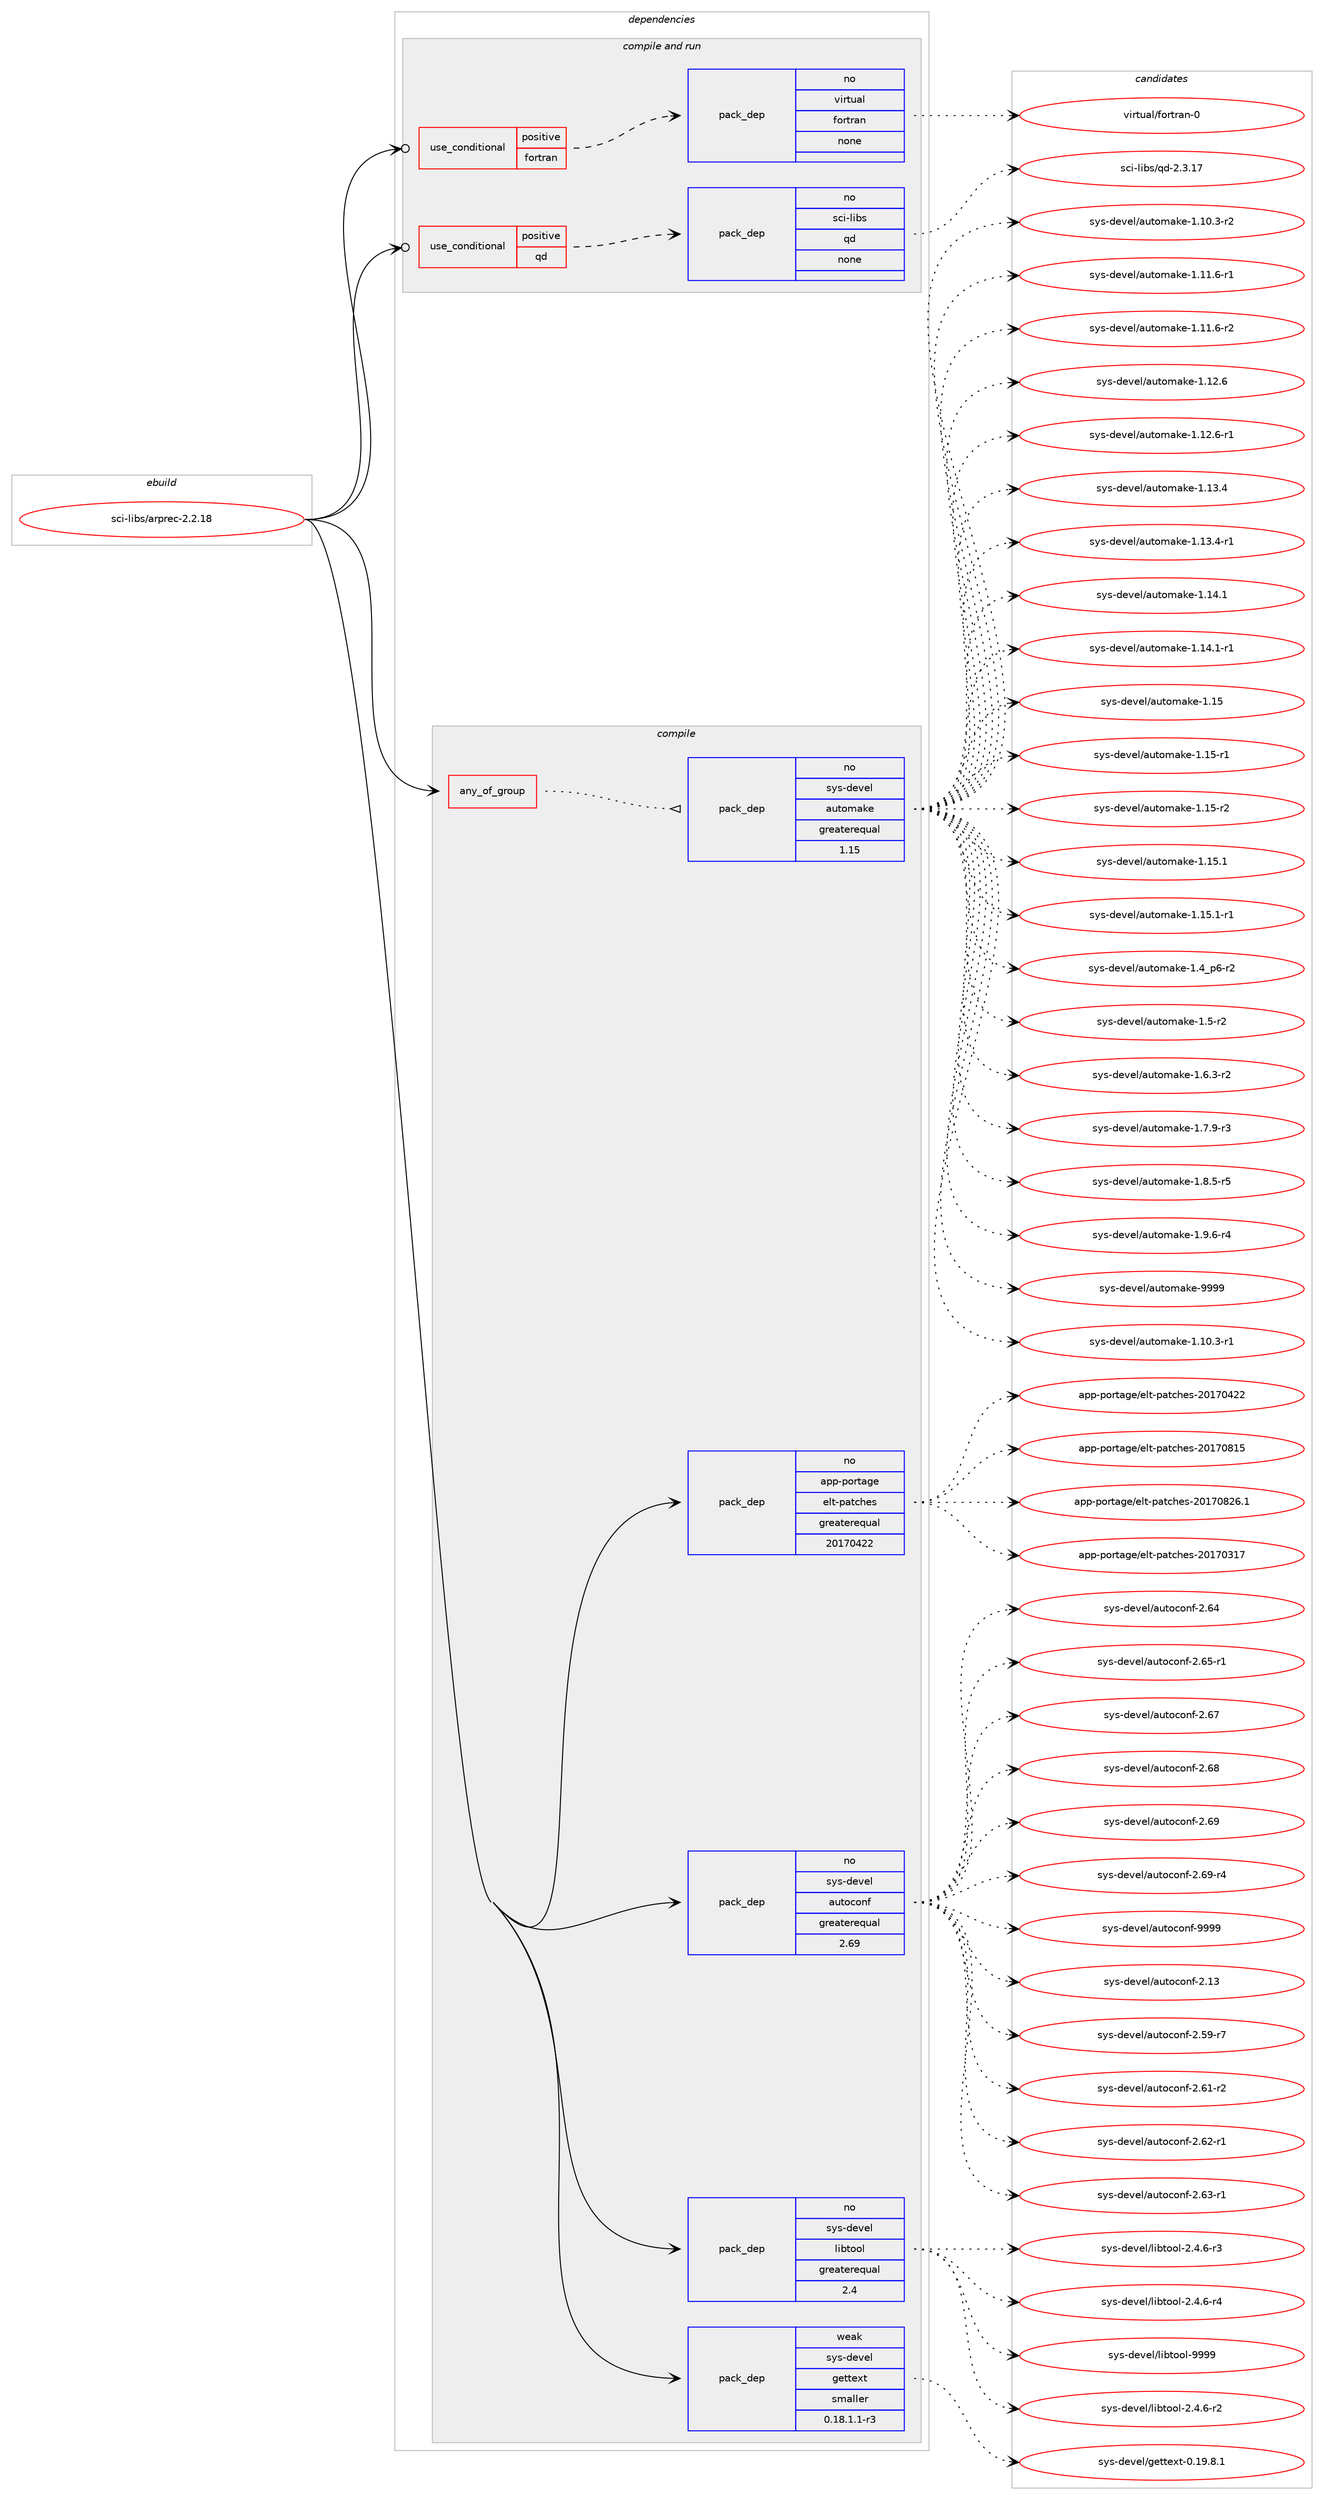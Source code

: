 digraph prolog {

# *************
# Graph options
# *************

newrank=true;
concentrate=true;
compound=true;
graph [rankdir=LR,fontname=Helvetica,fontsize=10,ranksep=1.5];#, ranksep=2.5, nodesep=0.2];
edge  [arrowhead=vee];
node  [fontname=Helvetica,fontsize=10];

# **********
# The ebuild
# **********

subgraph cluster_leftcol {
color=gray;
rank=same;
label=<<i>ebuild</i>>;
id [label="sci-libs/arprec-2.2.18", color=red, width=4, href="../sci-libs/arprec-2.2.18.svg"];
}

# ****************
# The dependencies
# ****************

subgraph cluster_midcol {
color=gray;
label=<<i>dependencies</i>>;
subgraph cluster_compile {
fillcolor="#eeeeee";
style=filled;
label=<<i>compile</i>>;
subgraph any7583 {
dependency450150 [label=<<TABLE BORDER="0" CELLBORDER="1" CELLSPACING="0" CELLPADDING="4"><TR><TD CELLPADDING="10">any_of_group</TD></TR></TABLE>>, shape=none, color=red];subgraph pack332131 {
dependency450151 [label=<<TABLE BORDER="0" CELLBORDER="1" CELLSPACING="0" CELLPADDING="4" WIDTH="220"><TR><TD ROWSPAN="6" CELLPADDING="30">pack_dep</TD></TR><TR><TD WIDTH="110">no</TD></TR><TR><TD>sys-devel</TD></TR><TR><TD>automake</TD></TR><TR><TD>greaterequal</TD></TR><TR><TD>1.15</TD></TR></TABLE>>, shape=none, color=blue];
}
dependency450150:e -> dependency450151:w [weight=20,style="dotted",arrowhead="oinv"];
}
id:e -> dependency450150:w [weight=20,style="solid",arrowhead="vee"];
subgraph pack332132 {
dependency450152 [label=<<TABLE BORDER="0" CELLBORDER="1" CELLSPACING="0" CELLPADDING="4" WIDTH="220"><TR><TD ROWSPAN="6" CELLPADDING="30">pack_dep</TD></TR><TR><TD WIDTH="110">no</TD></TR><TR><TD>app-portage</TD></TR><TR><TD>elt-patches</TD></TR><TR><TD>greaterequal</TD></TR><TR><TD>20170422</TD></TR></TABLE>>, shape=none, color=blue];
}
id:e -> dependency450152:w [weight=20,style="solid",arrowhead="vee"];
subgraph pack332133 {
dependency450153 [label=<<TABLE BORDER="0" CELLBORDER="1" CELLSPACING="0" CELLPADDING="4" WIDTH="220"><TR><TD ROWSPAN="6" CELLPADDING="30">pack_dep</TD></TR><TR><TD WIDTH="110">no</TD></TR><TR><TD>sys-devel</TD></TR><TR><TD>autoconf</TD></TR><TR><TD>greaterequal</TD></TR><TR><TD>2.69</TD></TR></TABLE>>, shape=none, color=blue];
}
id:e -> dependency450153:w [weight=20,style="solid",arrowhead="vee"];
subgraph pack332134 {
dependency450154 [label=<<TABLE BORDER="0" CELLBORDER="1" CELLSPACING="0" CELLPADDING="4" WIDTH="220"><TR><TD ROWSPAN="6" CELLPADDING="30">pack_dep</TD></TR><TR><TD WIDTH="110">no</TD></TR><TR><TD>sys-devel</TD></TR><TR><TD>libtool</TD></TR><TR><TD>greaterequal</TD></TR><TR><TD>2.4</TD></TR></TABLE>>, shape=none, color=blue];
}
id:e -> dependency450154:w [weight=20,style="solid",arrowhead="vee"];
subgraph pack332135 {
dependency450155 [label=<<TABLE BORDER="0" CELLBORDER="1" CELLSPACING="0" CELLPADDING="4" WIDTH="220"><TR><TD ROWSPAN="6" CELLPADDING="30">pack_dep</TD></TR><TR><TD WIDTH="110">weak</TD></TR><TR><TD>sys-devel</TD></TR><TR><TD>gettext</TD></TR><TR><TD>smaller</TD></TR><TR><TD>0.18.1.1-r3</TD></TR></TABLE>>, shape=none, color=blue];
}
id:e -> dependency450155:w [weight=20,style="solid",arrowhead="vee"];
}
subgraph cluster_compileandrun {
fillcolor="#eeeeee";
style=filled;
label=<<i>compile and run</i>>;
subgraph cond110187 {
dependency450156 [label=<<TABLE BORDER="0" CELLBORDER="1" CELLSPACING="0" CELLPADDING="4"><TR><TD ROWSPAN="3" CELLPADDING="10">use_conditional</TD></TR><TR><TD>positive</TD></TR><TR><TD>fortran</TD></TR></TABLE>>, shape=none, color=red];
subgraph pack332136 {
dependency450157 [label=<<TABLE BORDER="0" CELLBORDER="1" CELLSPACING="0" CELLPADDING="4" WIDTH="220"><TR><TD ROWSPAN="6" CELLPADDING="30">pack_dep</TD></TR><TR><TD WIDTH="110">no</TD></TR><TR><TD>virtual</TD></TR><TR><TD>fortran</TD></TR><TR><TD>none</TD></TR><TR><TD></TD></TR></TABLE>>, shape=none, color=blue];
}
dependency450156:e -> dependency450157:w [weight=20,style="dashed",arrowhead="vee"];
}
id:e -> dependency450156:w [weight=20,style="solid",arrowhead="odotvee"];
subgraph cond110188 {
dependency450158 [label=<<TABLE BORDER="0" CELLBORDER="1" CELLSPACING="0" CELLPADDING="4"><TR><TD ROWSPAN="3" CELLPADDING="10">use_conditional</TD></TR><TR><TD>positive</TD></TR><TR><TD>qd</TD></TR></TABLE>>, shape=none, color=red];
subgraph pack332137 {
dependency450159 [label=<<TABLE BORDER="0" CELLBORDER="1" CELLSPACING="0" CELLPADDING="4" WIDTH="220"><TR><TD ROWSPAN="6" CELLPADDING="30">pack_dep</TD></TR><TR><TD WIDTH="110">no</TD></TR><TR><TD>sci-libs</TD></TR><TR><TD>qd</TD></TR><TR><TD>none</TD></TR><TR><TD></TD></TR></TABLE>>, shape=none, color=blue];
}
dependency450158:e -> dependency450159:w [weight=20,style="dashed",arrowhead="vee"];
}
id:e -> dependency450158:w [weight=20,style="solid",arrowhead="odotvee"];
}
subgraph cluster_run {
fillcolor="#eeeeee";
style=filled;
label=<<i>run</i>>;
}
}

# **************
# The candidates
# **************

subgraph cluster_choices {
rank=same;
color=gray;
label=<<i>candidates</i>>;

subgraph choice332131 {
color=black;
nodesep=1;
choice11512111545100101118101108479711711611110997107101454946494846514511449 [label="sys-devel/automake-1.10.3-r1", color=red, width=4,href="../sys-devel/automake-1.10.3-r1.svg"];
choice11512111545100101118101108479711711611110997107101454946494846514511450 [label="sys-devel/automake-1.10.3-r2", color=red, width=4,href="../sys-devel/automake-1.10.3-r2.svg"];
choice11512111545100101118101108479711711611110997107101454946494946544511449 [label="sys-devel/automake-1.11.6-r1", color=red, width=4,href="../sys-devel/automake-1.11.6-r1.svg"];
choice11512111545100101118101108479711711611110997107101454946494946544511450 [label="sys-devel/automake-1.11.6-r2", color=red, width=4,href="../sys-devel/automake-1.11.6-r2.svg"];
choice1151211154510010111810110847971171161111099710710145494649504654 [label="sys-devel/automake-1.12.6", color=red, width=4,href="../sys-devel/automake-1.12.6.svg"];
choice11512111545100101118101108479711711611110997107101454946495046544511449 [label="sys-devel/automake-1.12.6-r1", color=red, width=4,href="../sys-devel/automake-1.12.6-r1.svg"];
choice1151211154510010111810110847971171161111099710710145494649514652 [label="sys-devel/automake-1.13.4", color=red, width=4,href="../sys-devel/automake-1.13.4.svg"];
choice11512111545100101118101108479711711611110997107101454946495146524511449 [label="sys-devel/automake-1.13.4-r1", color=red, width=4,href="../sys-devel/automake-1.13.4-r1.svg"];
choice1151211154510010111810110847971171161111099710710145494649524649 [label="sys-devel/automake-1.14.1", color=red, width=4,href="../sys-devel/automake-1.14.1.svg"];
choice11512111545100101118101108479711711611110997107101454946495246494511449 [label="sys-devel/automake-1.14.1-r1", color=red, width=4,href="../sys-devel/automake-1.14.1-r1.svg"];
choice115121115451001011181011084797117116111109971071014549464953 [label="sys-devel/automake-1.15", color=red, width=4,href="../sys-devel/automake-1.15.svg"];
choice1151211154510010111810110847971171161111099710710145494649534511449 [label="sys-devel/automake-1.15-r1", color=red, width=4,href="../sys-devel/automake-1.15-r1.svg"];
choice1151211154510010111810110847971171161111099710710145494649534511450 [label="sys-devel/automake-1.15-r2", color=red, width=4,href="../sys-devel/automake-1.15-r2.svg"];
choice1151211154510010111810110847971171161111099710710145494649534649 [label="sys-devel/automake-1.15.1", color=red, width=4,href="../sys-devel/automake-1.15.1.svg"];
choice11512111545100101118101108479711711611110997107101454946495346494511449 [label="sys-devel/automake-1.15.1-r1", color=red, width=4,href="../sys-devel/automake-1.15.1-r1.svg"];
choice115121115451001011181011084797117116111109971071014549465295112544511450 [label="sys-devel/automake-1.4_p6-r2", color=red, width=4,href="../sys-devel/automake-1.4_p6-r2.svg"];
choice11512111545100101118101108479711711611110997107101454946534511450 [label="sys-devel/automake-1.5-r2", color=red, width=4,href="../sys-devel/automake-1.5-r2.svg"];
choice115121115451001011181011084797117116111109971071014549465446514511450 [label="sys-devel/automake-1.6.3-r2", color=red, width=4,href="../sys-devel/automake-1.6.3-r2.svg"];
choice115121115451001011181011084797117116111109971071014549465546574511451 [label="sys-devel/automake-1.7.9-r3", color=red, width=4,href="../sys-devel/automake-1.7.9-r3.svg"];
choice115121115451001011181011084797117116111109971071014549465646534511453 [label="sys-devel/automake-1.8.5-r5", color=red, width=4,href="../sys-devel/automake-1.8.5-r5.svg"];
choice115121115451001011181011084797117116111109971071014549465746544511452 [label="sys-devel/automake-1.9.6-r4", color=red, width=4,href="../sys-devel/automake-1.9.6-r4.svg"];
choice115121115451001011181011084797117116111109971071014557575757 [label="sys-devel/automake-9999", color=red, width=4,href="../sys-devel/automake-9999.svg"];
dependency450151:e -> choice11512111545100101118101108479711711611110997107101454946494846514511449:w [style=dotted,weight="100"];
dependency450151:e -> choice11512111545100101118101108479711711611110997107101454946494846514511450:w [style=dotted,weight="100"];
dependency450151:e -> choice11512111545100101118101108479711711611110997107101454946494946544511449:w [style=dotted,weight="100"];
dependency450151:e -> choice11512111545100101118101108479711711611110997107101454946494946544511450:w [style=dotted,weight="100"];
dependency450151:e -> choice1151211154510010111810110847971171161111099710710145494649504654:w [style=dotted,weight="100"];
dependency450151:e -> choice11512111545100101118101108479711711611110997107101454946495046544511449:w [style=dotted,weight="100"];
dependency450151:e -> choice1151211154510010111810110847971171161111099710710145494649514652:w [style=dotted,weight="100"];
dependency450151:e -> choice11512111545100101118101108479711711611110997107101454946495146524511449:w [style=dotted,weight="100"];
dependency450151:e -> choice1151211154510010111810110847971171161111099710710145494649524649:w [style=dotted,weight="100"];
dependency450151:e -> choice11512111545100101118101108479711711611110997107101454946495246494511449:w [style=dotted,weight="100"];
dependency450151:e -> choice115121115451001011181011084797117116111109971071014549464953:w [style=dotted,weight="100"];
dependency450151:e -> choice1151211154510010111810110847971171161111099710710145494649534511449:w [style=dotted,weight="100"];
dependency450151:e -> choice1151211154510010111810110847971171161111099710710145494649534511450:w [style=dotted,weight="100"];
dependency450151:e -> choice1151211154510010111810110847971171161111099710710145494649534649:w [style=dotted,weight="100"];
dependency450151:e -> choice11512111545100101118101108479711711611110997107101454946495346494511449:w [style=dotted,weight="100"];
dependency450151:e -> choice115121115451001011181011084797117116111109971071014549465295112544511450:w [style=dotted,weight="100"];
dependency450151:e -> choice11512111545100101118101108479711711611110997107101454946534511450:w [style=dotted,weight="100"];
dependency450151:e -> choice115121115451001011181011084797117116111109971071014549465446514511450:w [style=dotted,weight="100"];
dependency450151:e -> choice115121115451001011181011084797117116111109971071014549465546574511451:w [style=dotted,weight="100"];
dependency450151:e -> choice115121115451001011181011084797117116111109971071014549465646534511453:w [style=dotted,weight="100"];
dependency450151:e -> choice115121115451001011181011084797117116111109971071014549465746544511452:w [style=dotted,weight="100"];
dependency450151:e -> choice115121115451001011181011084797117116111109971071014557575757:w [style=dotted,weight="100"];
}
subgraph choice332132 {
color=black;
nodesep=1;
choice97112112451121111141169710310147101108116451129711699104101115455048495548514955 [label="app-portage/elt-patches-20170317", color=red, width=4,href="../app-portage/elt-patches-20170317.svg"];
choice97112112451121111141169710310147101108116451129711699104101115455048495548525050 [label="app-portage/elt-patches-20170422", color=red, width=4,href="../app-portage/elt-patches-20170422.svg"];
choice97112112451121111141169710310147101108116451129711699104101115455048495548564953 [label="app-portage/elt-patches-20170815", color=red, width=4,href="../app-portage/elt-patches-20170815.svg"];
choice971121124511211111411697103101471011081164511297116991041011154550484955485650544649 [label="app-portage/elt-patches-20170826.1", color=red, width=4,href="../app-portage/elt-patches-20170826.1.svg"];
dependency450152:e -> choice97112112451121111141169710310147101108116451129711699104101115455048495548514955:w [style=dotted,weight="100"];
dependency450152:e -> choice97112112451121111141169710310147101108116451129711699104101115455048495548525050:w [style=dotted,weight="100"];
dependency450152:e -> choice97112112451121111141169710310147101108116451129711699104101115455048495548564953:w [style=dotted,weight="100"];
dependency450152:e -> choice971121124511211111411697103101471011081164511297116991041011154550484955485650544649:w [style=dotted,weight="100"];
}
subgraph choice332133 {
color=black;
nodesep=1;
choice115121115451001011181011084797117116111991111101024550464951 [label="sys-devel/autoconf-2.13", color=red, width=4,href="../sys-devel/autoconf-2.13.svg"];
choice1151211154510010111810110847971171161119911111010245504653574511455 [label="sys-devel/autoconf-2.59-r7", color=red, width=4,href="../sys-devel/autoconf-2.59-r7.svg"];
choice1151211154510010111810110847971171161119911111010245504654494511450 [label="sys-devel/autoconf-2.61-r2", color=red, width=4,href="../sys-devel/autoconf-2.61-r2.svg"];
choice1151211154510010111810110847971171161119911111010245504654504511449 [label="sys-devel/autoconf-2.62-r1", color=red, width=4,href="../sys-devel/autoconf-2.62-r1.svg"];
choice1151211154510010111810110847971171161119911111010245504654514511449 [label="sys-devel/autoconf-2.63-r1", color=red, width=4,href="../sys-devel/autoconf-2.63-r1.svg"];
choice115121115451001011181011084797117116111991111101024550465452 [label="sys-devel/autoconf-2.64", color=red, width=4,href="../sys-devel/autoconf-2.64.svg"];
choice1151211154510010111810110847971171161119911111010245504654534511449 [label="sys-devel/autoconf-2.65-r1", color=red, width=4,href="../sys-devel/autoconf-2.65-r1.svg"];
choice115121115451001011181011084797117116111991111101024550465455 [label="sys-devel/autoconf-2.67", color=red, width=4,href="../sys-devel/autoconf-2.67.svg"];
choice115121115451001011181011084797117116111991111101024550465456 [label="sys-devel/autoconf-2.68", color=red, width=4,href="../sys-devel/autoconf-2.68.svg"];
choice115121115451001011181011084797117116111991111101024550465457 [label="sys-devel/autoconf-2.69", color=red, width=4,href="../sys-devel/autoconf-2.69.svg"];
choice1151211154510010111810110847971171161119911111010245504654574511452 [label="sys-devel/autoconf-2.69-r4", color=red, width=4,href="../sys-devel/autoconf-2.69-r4.svg"];
choice115121115451001011181011084797117116111991111101024557575757 [label="sys-devel/autoconf-9999", color=red, width=4,href="../sys-devel/autoconf-9999.svg"];
dependency450153:e -> choice115121115451001011181011084797117116111991111101024550464951:w [style=dotted,weight="100"];
dependency450153:e -> choice1151211154510010111810110847971171161119911111010245504653574511455:w [style=dotted,weight="100"];
dependency450153:e -> choice1151211154510010111810110847971171161119911111010245504654494511450:w [style=dotted,weight="100"];
dependency450153:e -> choice1151211154510010111810110847971171161119911111010245504654504511449:w [style=dotted,weight="100"];
dependency450153:e -> choice1151211154510010111810110847971171161119911111010245504654514511449:w [style=dotted,weight="100"];
dependency450153:e -> choice115121115451001011181011084797117116111991111101024550465452:w [style=dotted,weight="100"];
dependency450153:e -> choice1151211154510010111810110847971171161119911111010245504654534511449:w [style=dotted,weight="100"];
dependency450153:e -> choice115121115451001011181011084797117116111991111101024550465455:w [style=dotted,weight="100"];
dependency450153:e -> choice115121115451001011181011084797117116111991111101024550465456:w [style=dotted,weight="100"];
dependency450153:e -> choice115121115451001011181011084797117116111991111101024550465457:w [style=dotted,weight="100"];
dependency450153:e -> choice1151211154510010111810110847971171161119911111010245504654574511452:w [style=dotted,weight="100"];
dependency450153:e -> choice115121115451001011181011084797117116111991111101024557575757:w [style=dotted,weight="100"];
}
subgraph choice332134 {
color=black;
nodesep=1;
choice1151211154510010111810110847108105981161111111084550465246544511450 [label="sys-devel/libtool-2.4.6-r2", color=red, width=4,href="../sys-devel/libtool-2.4.6-r2.svg"];
choice1151211154510010111810110847108105981161111111084550465246544511451 [label="sys-devel/libtool-2.4.6-r3", color=red, width=4,href="../sys-devel/libtool-2.4.6-r3.svg"];
choice1151211154510010111810110847108105981161111111084550465246544511452 [label="sys-devel/libtool-2.4.6-r4", color=red, width=4,href="../sys-devel/libtool-2.4.6-r4.svg"];
choice1151211154510010111810110847108105981161111111084557575757 [label="sys-devel/libtool-9999", color=red, width=4,href="../sys-devel/libtool-9999.svg"];
dependency450154:e -> choice1151211154510010111810110847108105981161111111084550465246544511450:w [style=dotted,weight="100"];
dependency450154:e -> choice1151211154510010111810110847108105981161111111084550465246544511451:w [style=dotted,weight="100"];
dependency450154:e -> choice1151211154510010111810110847108105981161111111084550465246544511452:w [style=dotted,weight="100"];
dependency450154:e -> choice1151211154510010111810110847108105981161111111084557575757:w [style=dotted,weight="100"];
}
subgraph choice332135 {
color=black;
nodesep=1;
choice1151211154510010111810110847103101116116101120116454846495746564649 [label="sys-devel/gettext-0.19.8.1", color=red, width=4,href="../sys-devel/gettext-0.19.8.1.svg"];
dependency450155:e -> choice1151211154510010111810110847103101116116101120116454846495746564649:w [style=dotted,weight="100"];
}
subgraph choice332136 {
color=black;
nodesep=1;
choice1181051141161179710847102111114116114971104548 [label="virtual/fortran-0", color=red, width=4,href="../virtual/fortran-0.svg"];
dependency450157:e -> choice1181051141161179710847102111114116114971104548:w [style=dotted,weight="100"];
}
subgraph choice332137 {
color=black;
nodesep=1;
choice1159910545108105981154711310045504651464955 [label="sci-libs/qd-2.3.17", color=red, width=4,href="../sci-libs/qd-2.3.17.svg"];
dependency450159:e -> choice1159910545108105981154711310045504651464955:w [style=dotted,weight="100"];
}
}

}
